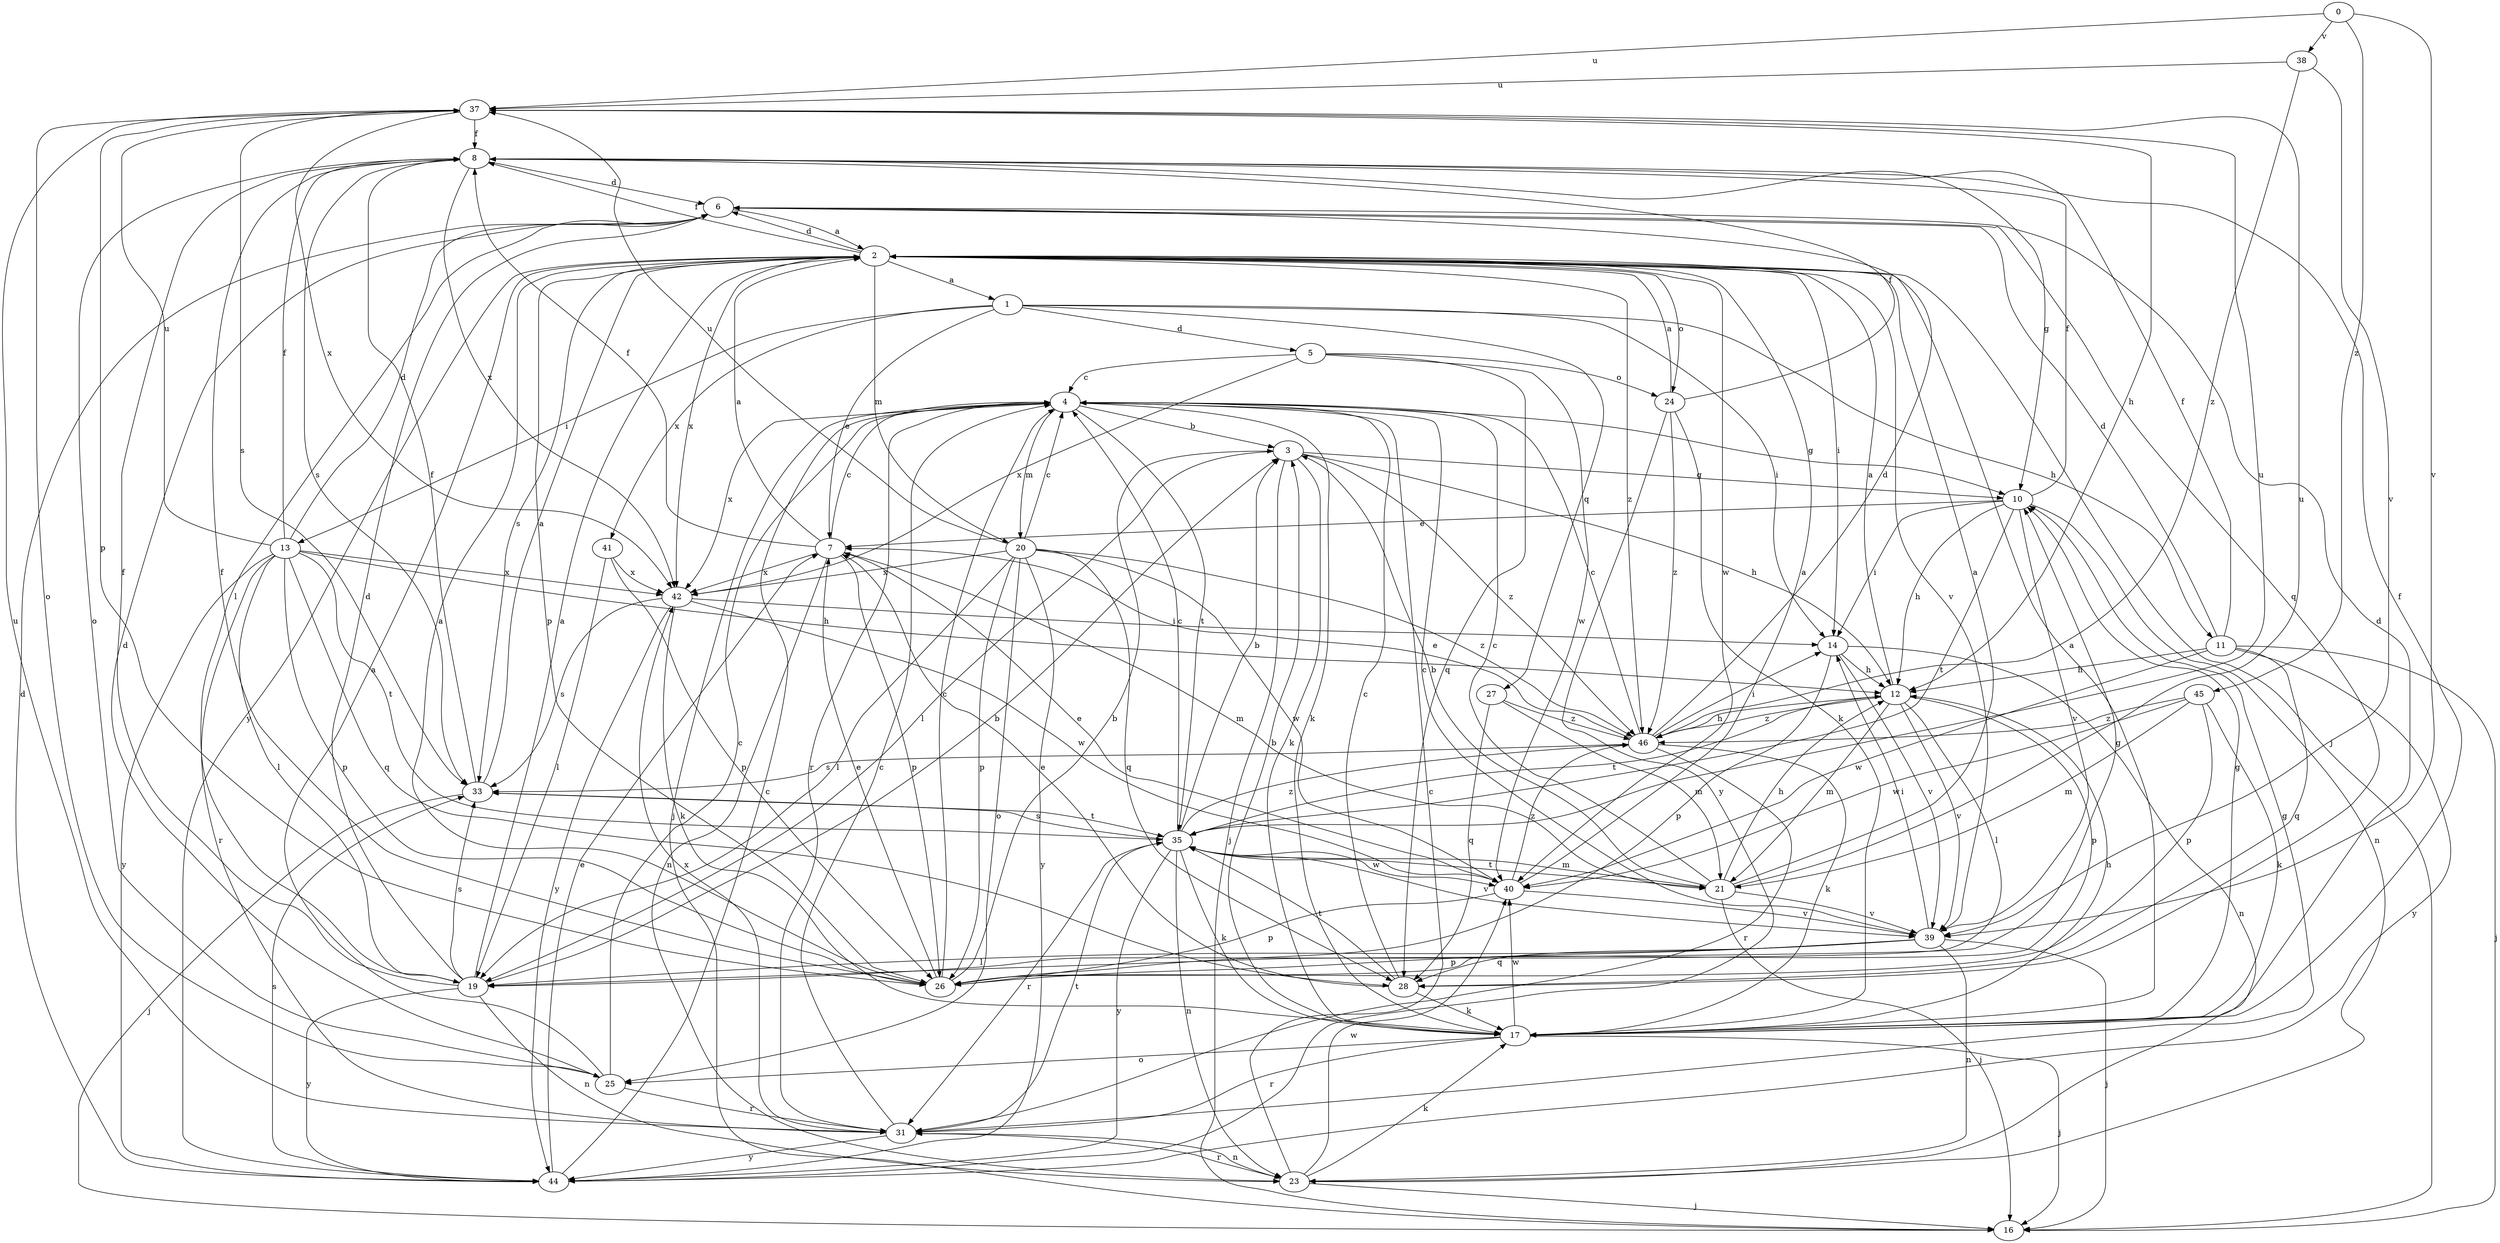 strict digraph  {
0;
1;
2;
3;
4;
5;
6;
7;
8;
10;
11;
12;
13;
14;
16;
17;
19;
20;
21;
23;
24;
25;
26;
27;
28;
31;
33;
35;
37;
38;
39;
40;
41;
42;
44;
45;
46;
0 -> 37  [label=u];
0 -> 38  [label=v];
0 -> 39  [label=v];
0 -> 45  [label=z];
1 -> 5  [label=d];
1 -> 7  [label=e];
1 -> 11  [label=h];
1 -> 13  [label=i];
1 -> 14  [label=i];
1 -> 27  [label=q];
1 -> 41  [label=x];
2 -> 1  [label=a];
2 -> 6  [label=d];
2 -> 8  [label=f];
2 -> 14  [label=i];
2 -> 16  [label=j];
2 -> 20  [label=m];
2 -> 24  [label=o];
2 -> 26  [label=p];
2 -> 33  [label=s];
2 -> 39  [label=v];
2 -> 40  [label=w];
2 -> 42  [label=x];
2 -> 44  [label=y];
2 -> 46  [label=z];
3 -> 10  [label=g];
3 -> 12  [label=h];
3 -> 16  [label=j];
3 -> 17  [label=k];
3 -> 19  [label=l];
3 -> 46  [label=z];
4 -> 3  [label=b];
4 -> 10  [label=g];
4 -> 16  [label=j];
4 -> 17  [label=k];
4 -> 20  [label=m];
4 -> 31  [label=r];
4 -> 35  [label=t];
4 -> 42  [label=x];
5 -> 4  [label=c];
5 -> 24  [label=o];
5 -> 28  [label=q];
5 -> 40  [label=w];
5 -> 42  [label=x];
6 -> 2  [label=a];
6 -> 19  [label=l];
6 -> 28  [label=q];
7 -> 2  [label=a];
7 -> 4  [label=c];
7 -> 8  [label=f];
7 -> 21  [label=m];
7 -> 23  [label=n];
7 -> 26  [label=p];
7 -> 42  [label=x];
8 -> 6  [label=d];
8 -> 10  [label=g];
8 -> 25  [label=o];
8 -> 33  [label=s];
8 -> 42  [label=x];
10 -> 7  [label=e];
10 -> 8  [label=f];
10 -> 12  [label=h];
10 -> 14  [label=i];
10 -> 23  [label=n];
10 -> 35  [label=t];
10 -> 39  [label=v];
11 -> 6  [label=d];
11 -> 8  [label=f];
11 -> 12  [label=h];
11 -> 16  [label=j];
11 -> 28  [label=q];
11 -> 40  [label=w];
11 -> 44  [label=y];
12 -> 2  [label=a];
12 -> 19  [label=l];
12 -> 21  [label=m];
12 -> 26  [label=p];
12 -> 35  [label=t];
12 -> 39  [label=v];
12 -> 46  [label=z];
13 -> 6  [label=d];
13 -> 8  [label=f];
13 -> 12  [label=h];
13 -> 19  [label=l];
13 -> 26  [label=p];
13 -> 28  [label=q];
13 -> 31  [label=r];
13 -> 35  [label=t];
13 -> 37  [label=u];
13 -> 42  [label=x];
13 -> 44  [label=y];
14 -> 12  [label=h];
14 -> 23  [label=n];
14 -> 26  [label=p];
14 -> 39  [label=v];
17 -> 2  [label=a];
17 -> 3  [label=b];
17 -> 6  [label=d];
17 -> 8  [label=f];
17 -> 10  [label=g];
17 -> 12  [label=h];
17 -> 16  [label=j];
17 -> 25  [label=o];
17 -> 31  [label=r];
17 -> 40  [label=w];
19 -> 2  [label=a];
19 -> 3  [label=b];
19 -> 6  [label=d];
19 -> 8  [label=f];
19 -> 10  [label=g];
19 -> 23  [label=n];
19 -> 33  [label=s];
19 -> 44  [label=y];
20 -> 4  [label=c];
20 -> 19  [label=l];
20 -> 25  [label=o];
20 -> 26  [label=p];
20 -> 28  [label=q];
20 -> 37  [label=u];
20 -> 40  [label=w];
20 -> 42  [label=x];
20 -> 44  [label=y];
20 -> 46  [label=z];
21 -> 2  [label=a];
21 -> 3  [label=b];
21 -> 4  [label=c];
21 -> 12  [label=h];
21 -> 16  [label=j];
21 -> 35  [label=t];
21 -> 37  [label=u];
21 -> 39  [label=v];
23 -> 4  [label=c];
23 -> 16  [label=j];
23 -> 17  [label=k];
23 -> 31  [label=r];
23 -> 40  [label=w];
24 -> 2  [label=a];
24 -> 8  [label=f];
24 -> 17  [label=k];
24 -> 44  [label=y];
24 -> 46  [label=z];
25 -> 2  [label=a];
25 -> 4  [label=c];
25 -> 6  [label=d];
25 -> 31  [label=r];
26 -> 2  [label=a];
26 -> 3  [label=b];
26 -> 4  [label=c];
26 -> 7  [label=e];
26 -> 8  [label=f];
27 -> 21  [label=m];
27 -> 28  [label=q];
27 -> 46  [label=z];
28 -> 4  [label=c];
28 -> 7  [label=e];
28 -> 17  [label=k];
28 -> 35  [label=t];
31 -> 4  [label=c];
31 -> 10  [label=g];
31 -> 23  [label=n];
31 -> 35  [label=t];
31 -> 37  [label=u];
31 -> 42  [label=x];
31 -> 44  [label=y];
33 -> 2  [label=a];
33 -> 8  [label=f];
33 -> 16  [label=j];
33 -> 35  [label=t];
35 -> 3  [label=b];
35 -> 4  [label=c];
35 -> 17  [label=k];
35 -> 21  [label=m];
35 -> 23  [label=n];
35 -> 31  [label=r];
35 -> 33  [label=s];
35 -> 37  [label=u];
35 -> 39  [label=v];
35 -> 40  [label=w];
35 -> 44  [label=y];
35 -> 46  [label=z];
37 -> 8  [label=f];
37 -> 12  [label=h];
37 -> 25  [label=o];
37 -> 26  [label=p];
37 -> 33  [label=s];
37 -> 42  [label=x];
38 -> 37  [label=u];
38 -> 39  [label=v];
38 -> 46  [label=z];
39 -> 4  [label=c];
39 -> 14  [label=i];
39 -> 16  [label=j];
39 -> 19  [label=l];
39 -> 23  [label=n];
39 -> 26  [label=p];
39 -> 28  [label=q];
40 -> 2  [label=a];
40 -> 7  [label=e];
40 -> 26  [label=p];
40 -> 39  [label=v];
40 -> 46  [label=z];
41 -> 19  [label=l];
41 -> 26  [label=p];
41 -> 42  [label=x];
42 -> 14  [label=i];
42 -> 17  [label=k];
42 -> 33  [label=s];
42 -> 40  [label=w];
42 -> 44  [label=y];
44 -> 4  [label=c];
44 -> 6  [label=d];
44 -> 7  [label=e];
44 -> 33  [label=s];
45 -> 17  [label=k];
45 -> 21  [label=m];
45 -> 26  [label=p];
45 -> 40  [label=w];
45 -> 46  [label=z];
46 -> 4  [label=c];
46 -> 6  [label=d];
46 -> 7  [label=e];
46 -> 12  [label=h];
46 -> 14  [label=i];
46 -> 17  [label=k];
46 -> 31  [label=r];
46 -> 33  [label=s];
}
